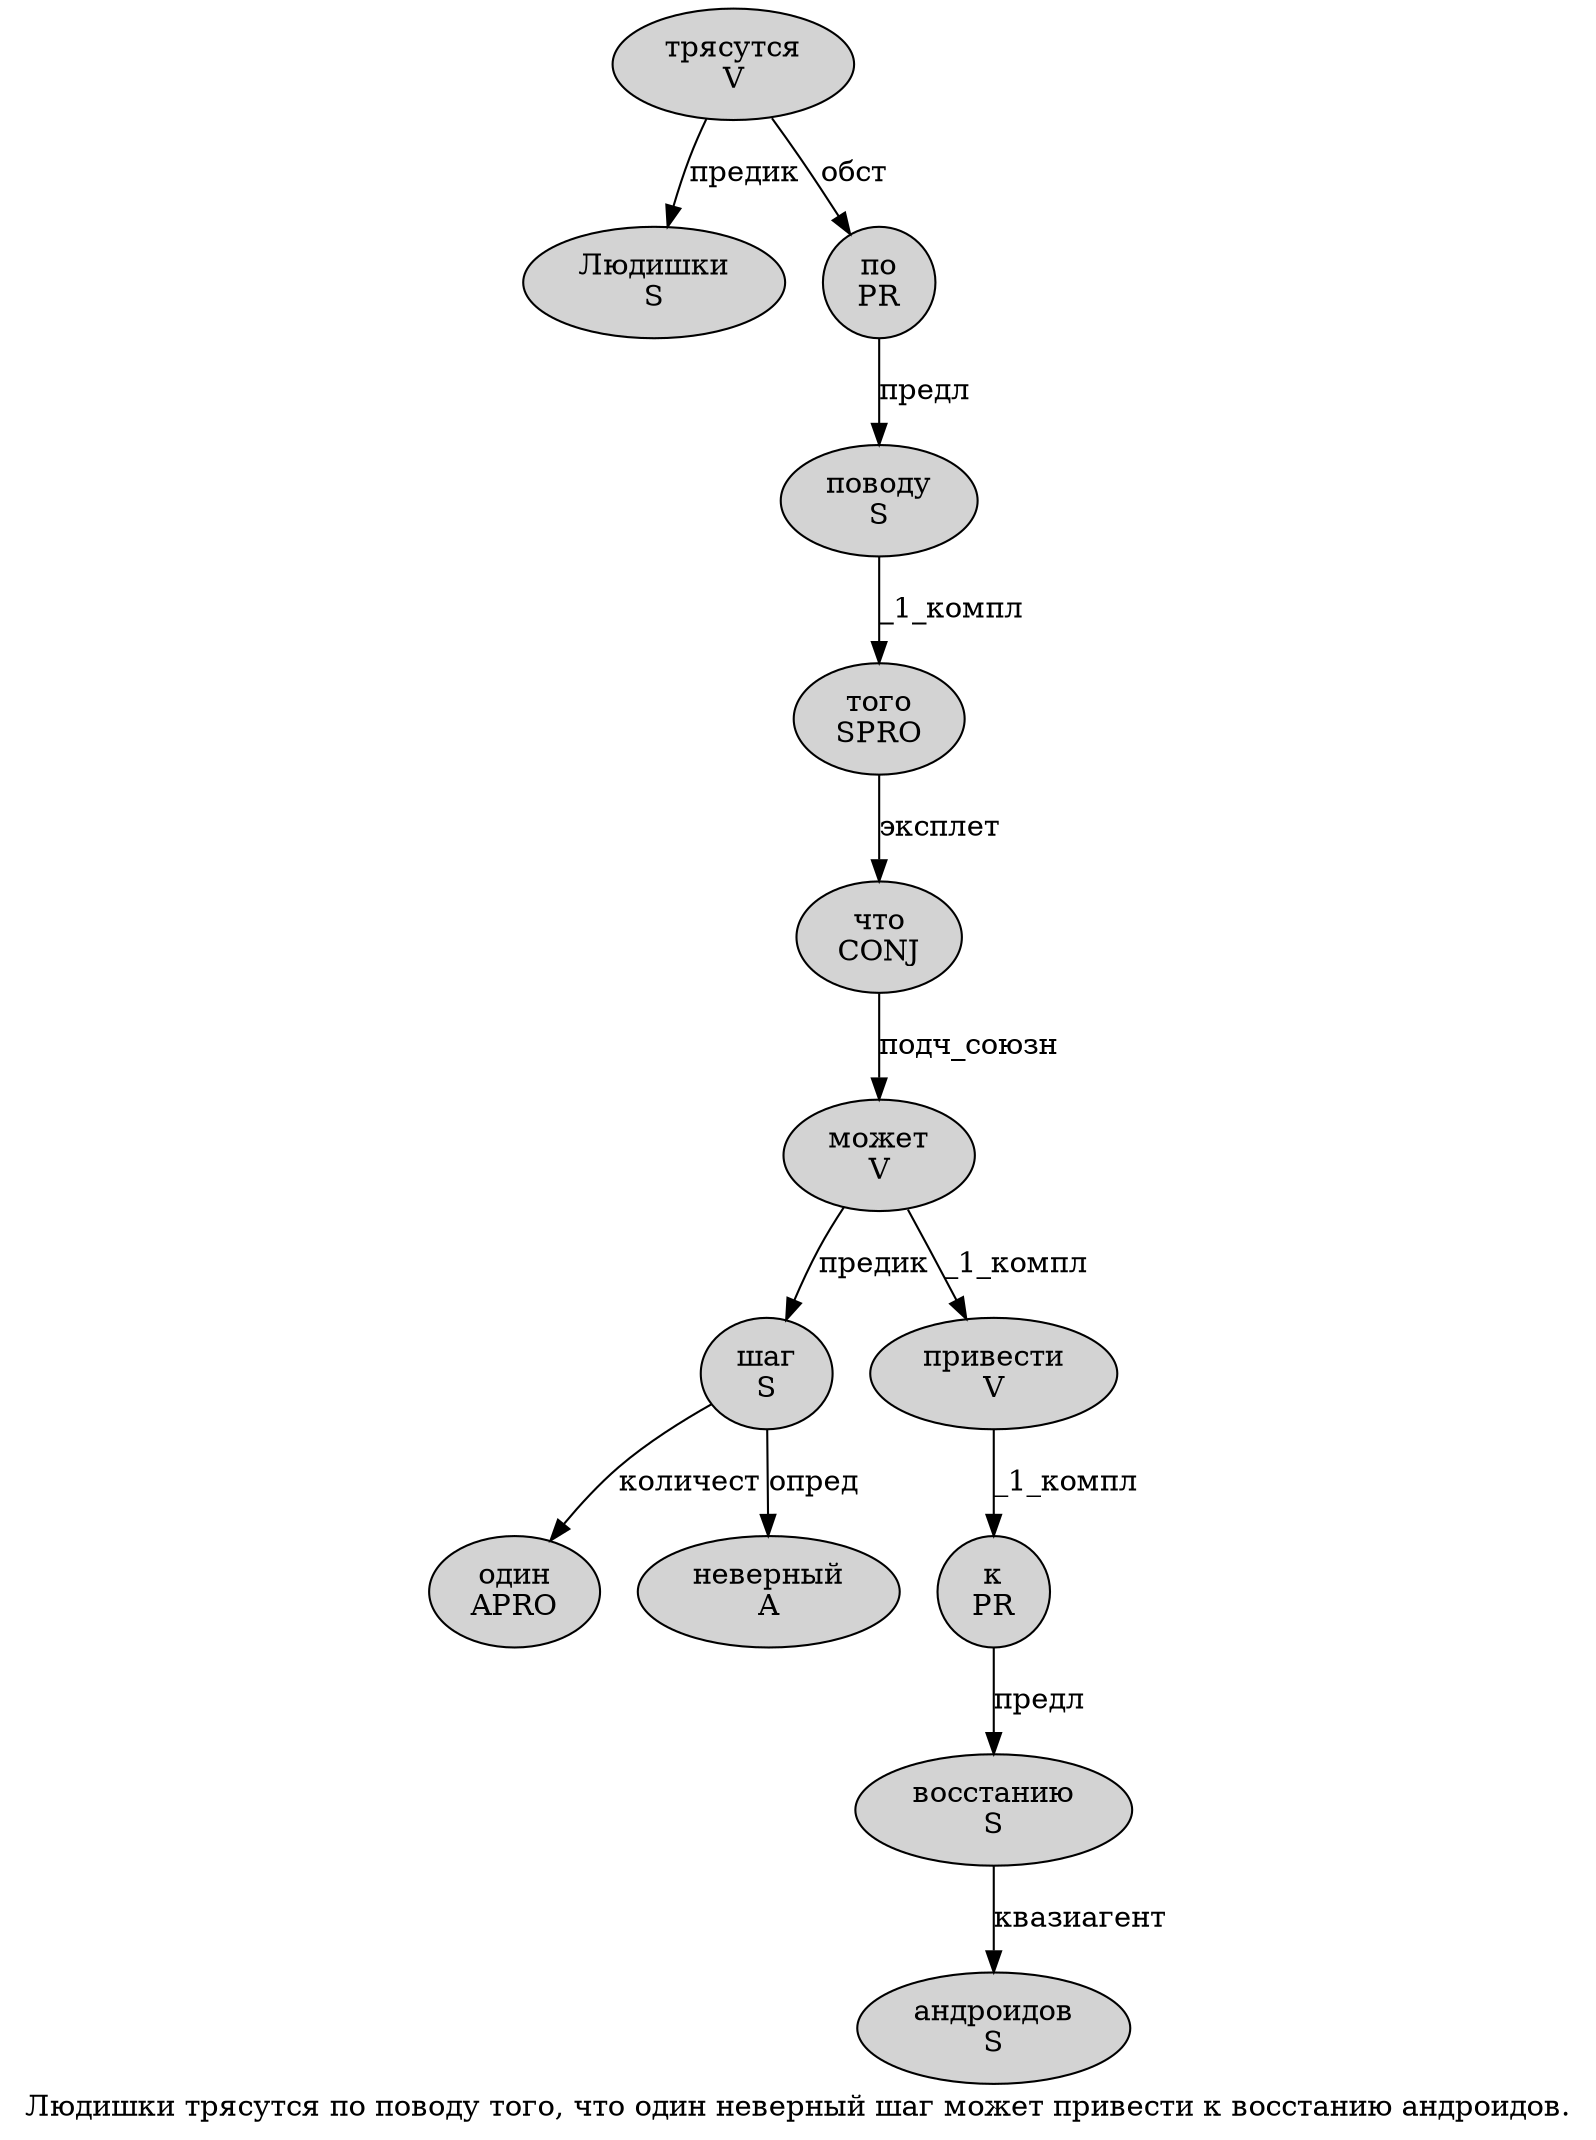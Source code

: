 digraph SENTENCE_2742 {
	graph [label="Людишки трясутся по поводу того, что один неверный шаг может привести к восстанию андроидов."]
	node [style=filled]
		0 [label="Людишки
S" color="" fillcolor=lightgray penwidth=1 shape=ellipse]
		1 [label="трясутся
V" color="" fillcolor=lightgray penwidth=1 shape=ellipse]
		2 [label="по
PR" color="" fillcolor=lightgray penwidth=1 shape=ellipse]
		3 [label="поводу
S" color="" fillcolor=lightgray penwidth=1 shape=ellipse]
		4 [label="того
SPRO" color="" fillcolor=lightgray penwidth=1 shape=ellipse]
		6 [label="что
CONJ" color="" fillcolor=lightgray penwidth=1 shape=ellipse]
		7 [label="один
APRO" color="" fillcolor=lightgray penwidth=1 shape=ellipse]
		8 [label="неверный
A" color="" fillcolor=lightgray penwidth=1 shape=ellipse]
		9 [label="шаг
S" color="" fillcolor=lightgray penwidth=1 shape=ellipse]
		10 [label="может
V" color="" fillcolor=lightgray penwidth=1 shape=ellipse]
		11 [label="привести
V" color="" fillcolor=lightgray penwidth=1 shape=ellipse]
		12 [label="к
PR" color="" fillcolor=lightgray penwidth=1 shape=ellipse]
		13 [label="восстанию
S" color="" fillcolor=lightgray penwidth=1 shape=ellipse]
		14 [label="андроидов
S" color="" fillcolor=lightgray penwidth=1 shape=ellipse]
			1 -> 0 [label="предик"]
			1 -> 2 [label="обст"]
			6 -> 10 [label="подч_союзн"]
			13 -> 14 [label="квазиагент"]
			12 -> 13 [label="предл"]
			10 -> 9 [label="предик"]
			10 -> 11 [label="_1_компл"]
			11 -> 12 [label="_1_компл"]
			2 -> 3 [label="предл"]
			9 -> 7 [label="количест"]
			9 -> 8 [label="опред"]
			3 -> 4 [label="_1_компл"]
			4 -> 6 [label="эксплет"]
}